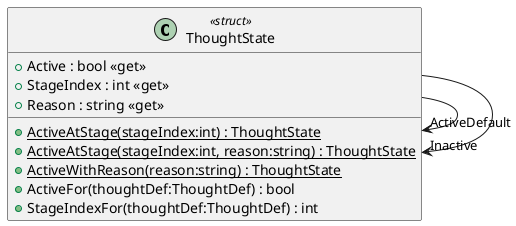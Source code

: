 @startuml
class ThoughtState <<struct>> {
    + Active : bool <<get>>
    + StageIndex : int <<get>>
    + Reason : string <<get>>
    + {static} ActiveAtStage(stageIndex:int) : ThoughtState
    + {static} ActiveAtStage(stageIndex:int, reason:string) : ThoughtState
    + {static} ActiveWithReason(reason:string) : ThoughtState
    + ActiveFor(thoughtDef:ThoughtDef) : bool
    + StageIndexFor(thoughtDef:ThoughtDef) : int
}
ThoughtState --> "ActiveDefault" ThoughtState
ThoughtState --> "Inactive" ThoughtState
@enduml
